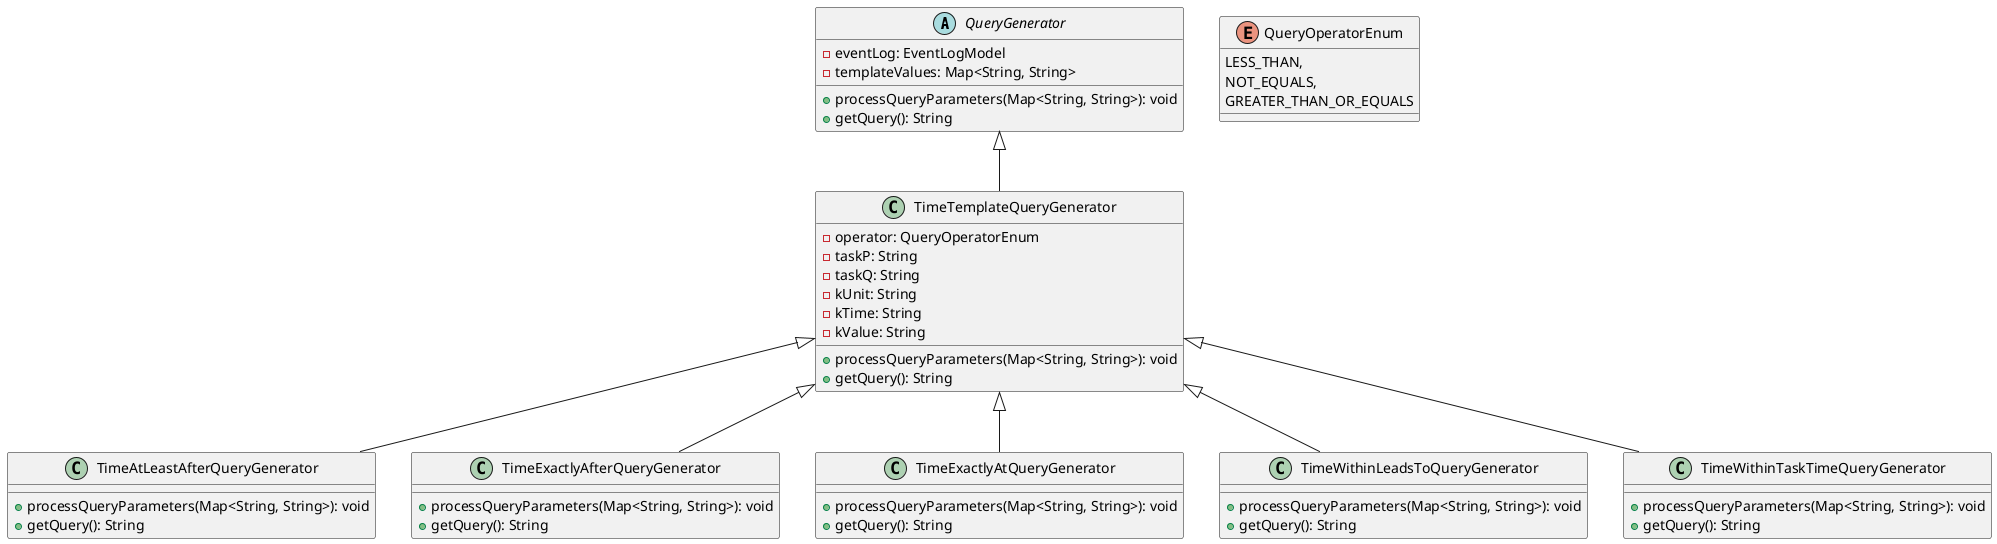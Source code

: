 @startuml

abstract class QueryGenerator {
  - eventLog: EventLogModel
  - templateValues: Map<String, String>
  + processQueryParameters(Map<String, String>): void
  + getQuery(): String
}

enum QueryOperatorEnum {
  LESS_THAN,
  NOT_EQUALS,
  GREATER_THAN_OR_EQUALS
}

class TimeTemplateQueryGenerator {
  - operator: QueryOperatorEnum
  - taskP: String
  - taskQ: String
  - kUnit: String
  - kTime: String
  - kValue: String
  + processQueryParameters(Map<String, String>): void
  + getQuery(): String
}

class TimeAtLeastAfterQueryGenerator {
  + processQueryParameters(Map<String, String>): void
  + getQuery(): String
}

class TimeExactlyAfterQueryGenerator {
  + processQueryParameters(Map<String, String>): void
  + getQuery(): String
}

class TimeExactlyAtQueryGenerator {
  + processQueryParameters(Map<String, String>): void
  + getQuery(): String
}

class TimeWithinLeadsToQueryGenerator {
  + processQueryParameters(Map<String, String>): void
  + getQuery(): String
}

class TimeWithinTaskTimeQueryGenerator {
  + processQueryParameters(Map<String, String>): void
  + getQuery(): String
}

QueryGenerator <|-- TimeTemplateQueryGenerator
TimeTemplateQueryGenerator <|-- TimeAtLeastAfterQueryGenerator
TimeTemplateQueryGenerator <|-- TimeExactlyAfterQueryGenerator
TimeTemplateQueryGenerator <|-- TimeExactlyAtQueryGenerator
TimeTemplateQueryGenerator <|-- TimeWithinLeadsToQueryGenerator
TimeTemplateQueryGenerator <|-- TimeWithinTaskTimeQueryGenerator

@enduml
